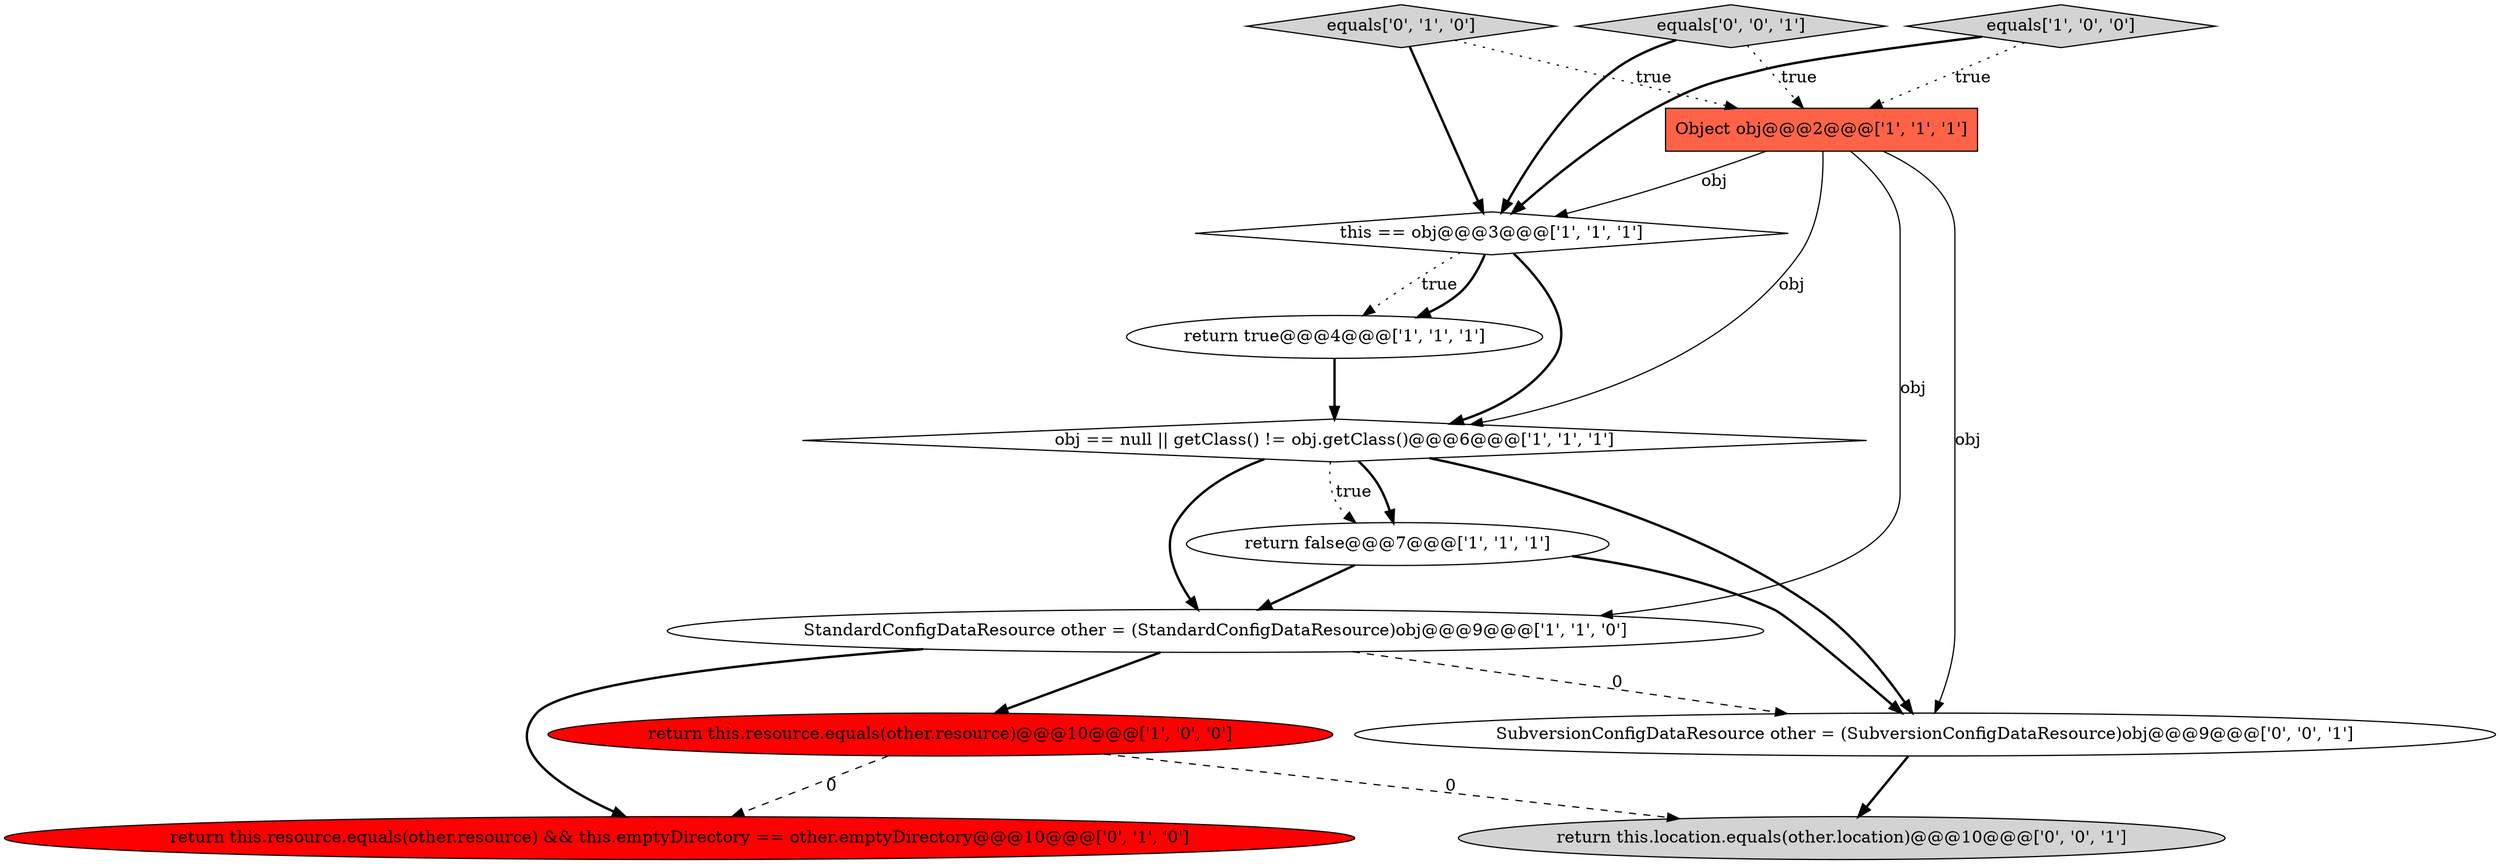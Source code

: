 digraph {
10 [style = filled, label = "SubversionConfigDataResource other = (SubversionConfigDataResource)obj@@@9@@@['0', '0', '1']", fillcolor = white, shape = ellipse image = "AAA0AAABBB3BBB"];
6 [style = filled, label = "obj == null || getClass() != obj.getClass()@@@6@@@['1', '1', '1']", fillcolor = white, shape = diamond image = "AAA0AAABBB1BBB"];
3 [style = filled, label = "StandardConfigDataResource other = (StandardConfigDataResource)obj@@@9@@@['1', '1', '0']", fillcolor = white, shape = ellipse image = "AAA0AAABBB1BBB"];
0 [style = filled, label = "return false@@@7@@@['1', '1', '1']", fillcolor = white, shape = ellipse image = "AAA0AAABBB1BBB"];
1 [style = filled, label = "equals['1', '0', '0']", fillcolor = lightgray, shape = diamond image = "AAA0AAABBB1BBB"];
12 [style = filled, label = "equals['0', '0', '1']", fillcolor = lightgray, shape = diamond image = "AAA0AAABBB3BBB"];
5 [style = filled, label = "return this.resource.equals(other.resource)@@@10@@@['1', '0', '0']", fillcolor = red, shape = ellipse image = "AAA1AAABBB1BBB"];
7 [style = filled, label = "return true@@@4@@@['1', '1', '1']", fillcolor = white, shape = ellipse image = "AAA0AAABBB1BBB"];
9 [style = filled, label = "equals['0', '1', '0']", fillcolor = lightgray, shape = diamond image = "AAA0AAABBB2BBB"];
2 [style = filled, label = "Object obj@@@2@@@['1', '1', '1']", fillcolor = tomato, shape = box image = "AAA0AAABBB1BBB"];
11 [style = filled, label = "return this.location.equals(other.location)@@@10@@@['0', '0', '1']", fillcolor = lightgray, shape = ellipse image = "AAA0AAABBB3BBB"];
4 [style = filled, label = "this == obj@@@3@@@['1', '1', '1']", fillcolor = white, shape = diamond image = "AAA0AAABBB1BBB"];
8 [style = filled, label = "return this.resource.equals(other.resource) && this.emptyDirectory == other.emptyDirectory@@@10@@@['0', '1', '0']", fillcolor = red, shape = ellipse image = "AAA1AAABBB2BBB"];
0->3 [style = bold, label=""];
6->3 [style = bold, label=""];
1->4 [style = bold, label=""];
2->4 [style = solid, label="obj"];
4->6 [style = bold, label=""];
9->4 [style = bold, label=""];
12->2 [style = dotted, label="true"];
4->7 [style = dotted, label="true"];
6->0 [style = bold, label=""];
4->7 [style = bold, label=""];
3->5 [style = bold, label=""];
0->10 [style = bold, label=""];
2->10 [style = solid, label="obj"];
12->4 [style = bold, label=""];
5->11 [style = dashed, label="0"];
9->2 [style = dotted, label="true"];
6->10 [style = bold, label=""];
3->8 [style = bold, label=""];
7->6 [style = bold, label=""];
5->8 [style = dashed, label="0"];
2->3 [style = solid, label="obj"];
3->10 [style = dashed, label="0"];
6->0 [style = dotted, label="true"];
1->2 [style = dotted, label="true"];
2->6 [style = solid, label="obj"];
10->11 [style = bold, label=""];
}
